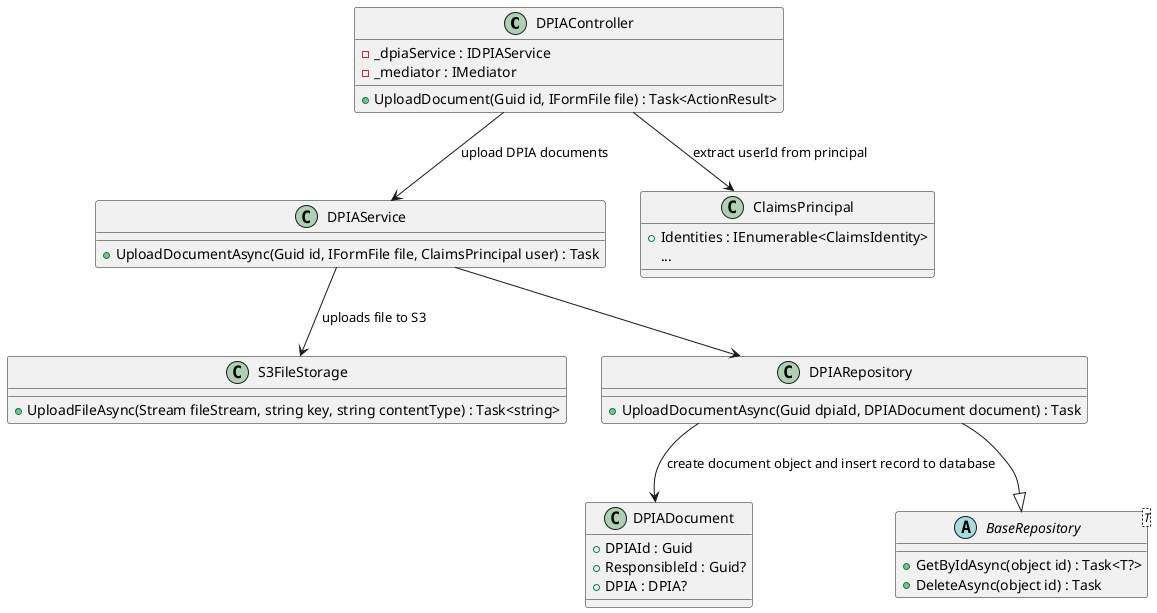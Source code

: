@startuml

class DPIAController {
    -_dpiaService : IDPIAService
    -_mediator : IMediator

    +UploadDocument(Guid id, IFormFile file) : Task<ActionResult>
}

class DPIAService {
    +UploadDocumentAsync(Guid id, IFormFile file, ClaimsPrincipal user) : Task
}

class ClaimsPrincipal {
    +Identities : IEnumerable<ClaimsIdentity>
    ...
}

class S3FileStorage {
    +UploadFileAsync(Stream fileStream, string key, string contentType) : Task<string>
}

class DPIARepository {
    +UploadDocumentAsync(Guid dpiaId, DPIADocument document) : Task
}

class DPIADocument {
    +DPIAId : Guid
    +ResponsibleId : Guid?
    +DPIA : DPIA?
}

abstract class BaseRepository<T> {
    +GetByIdAsync(object id) : Task<T?>
    +DeleteAsync(object id) : Task
}

DPIARepository --> DPIADocument : "create document object and insert record to database"
DPIAController --> ClaimsPrincipal : "extract userId from principal"
DPIARepository --|> BaseRepository
DPIAService --> DPIARepository
DPIAService --> S3FileStorage : "uploads file to S3"
DPIAController --> DPIAService : "upload DPIA documents"

@enduml